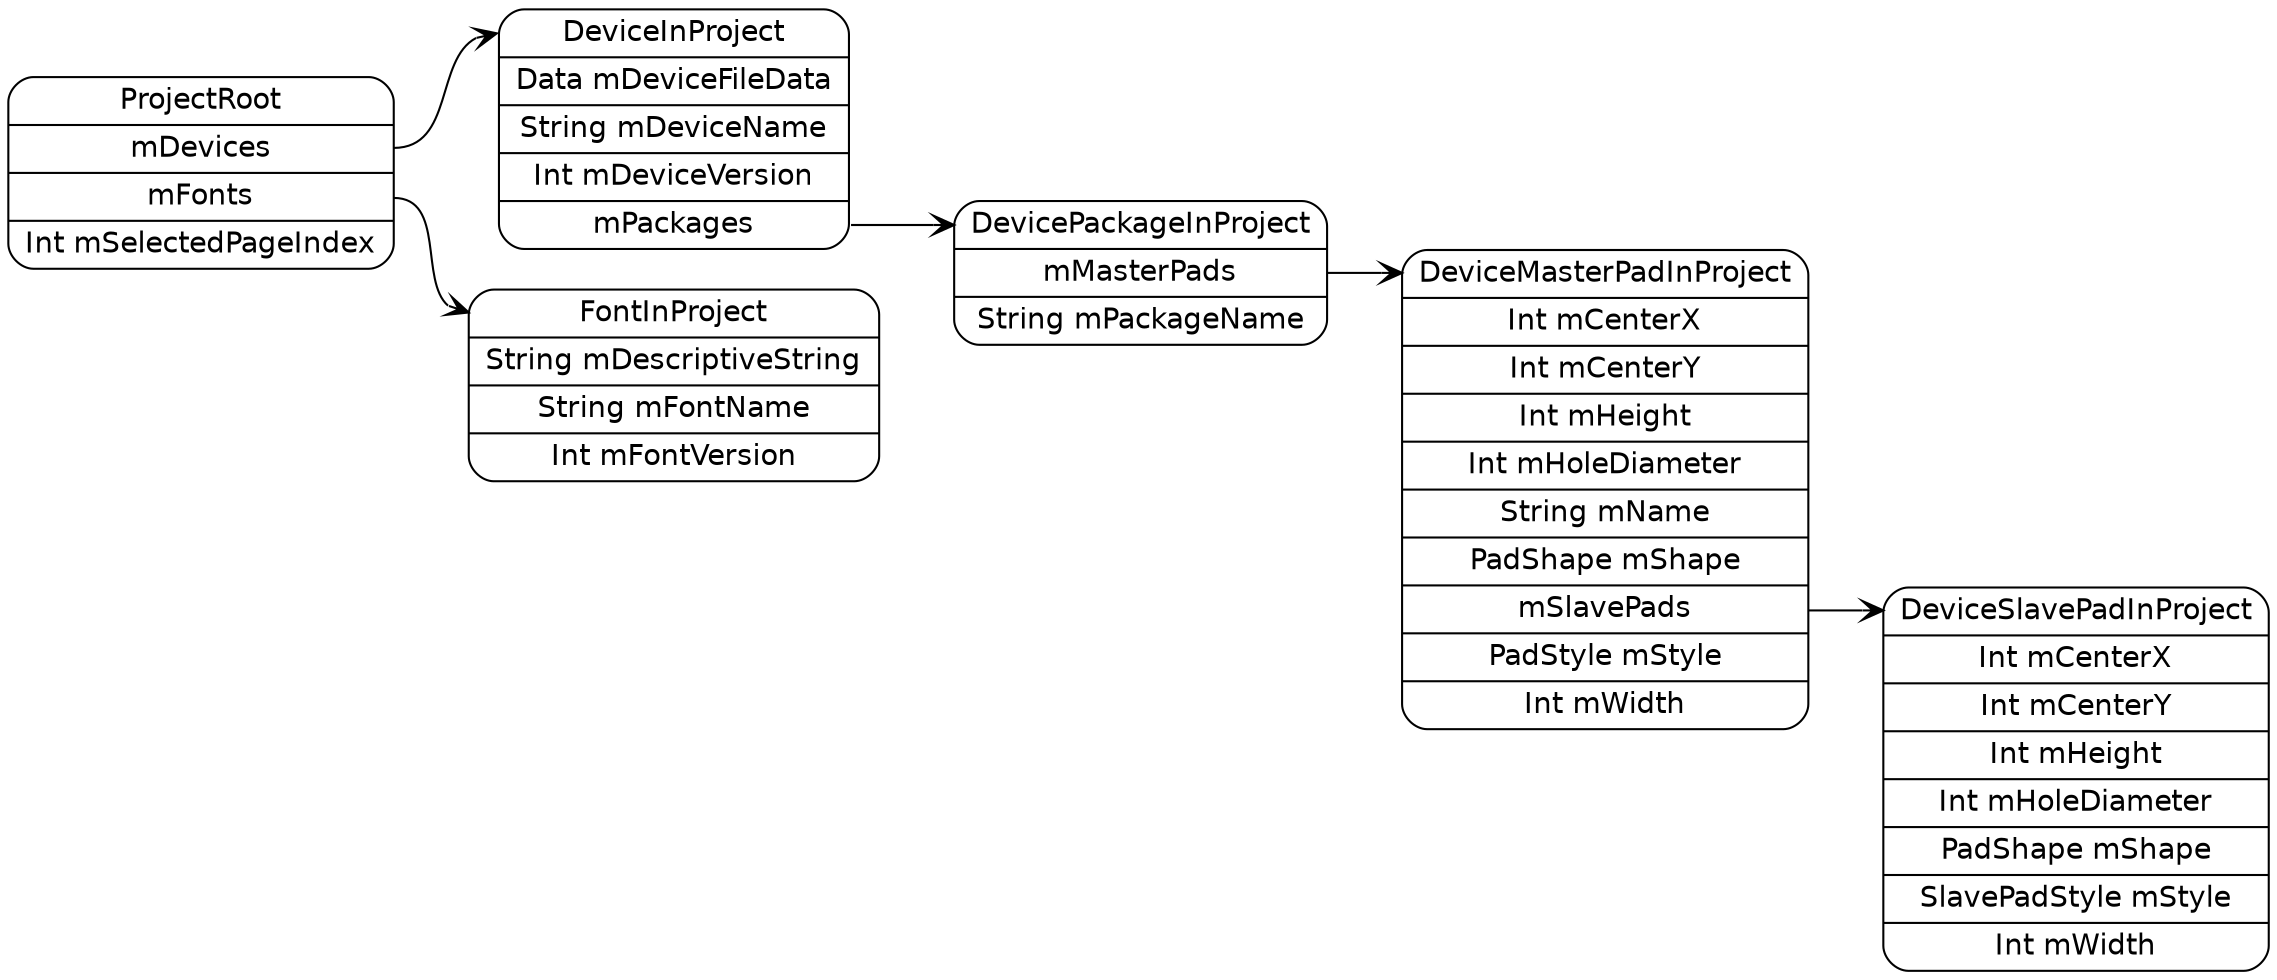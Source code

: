 digraph G {
  rankdir=LR ;
  node [shape=record fontname=helvetica style=rounded] ;
  ProjectRoot[label="<ProjectRoot>ProjectRoot|<mDevices>mDevices|<mFonts>mFonts|Int mSelectedPageIndex"] ;
  FontInProject[label="<FontInProject>FontInProject|String mDescriptiveString|String mFontName|Int mFontVersion"] ;
  DeviceInProject[label="<DeviceInProject>DeviceInProject|Data mDeviceFileData|String mDeviceName|Int mDeviceVersion|<mPackages>mPackages"] ;
  DevicePackageInProject[label="<DevicePackageInProject>DevicePackageInProject|<mMasterPads>mMasterPads|String mPackageName"] ;
  DeviceMasterPadInProject[label="<DeviceMasterPadInProject>DeviceMasterPadInProject|Int mCenterX|Int mCenterY|Int mHeight|Int mHoleDiameter|String mName|PadShape mShape|<mSlavePads>mSlavePads|PadStyle mStyle|Int mWidth"] ;
  DeviceSlavePadInProject[label="<DeviceSlavePadInProject>DeviceSlavePadInProject|Int mCenterX|Int mCenterY|Int mHeight|Int mHoleDiameter|PadShape mShape|SlavePadStyle mStyle|Int mWidth"] ;
  ProjectRoot:mDevices -> DeviceInProject:DeviceInProject [dir=both arrowtail=none arrowhead=vee] ;
  ProjectRoot:mFonts -> FontInProject:FontInProject [dir=both arrowtail=none arrowhead=vee] ;
  DeviceInProject:mPackages -> DevicePackageInProject:DevicePackageInProject [dir=both arrowtail=none arrowhead=vee] ;
  DevicePackageInProject:mMasterPads -> DeviceMasterPadInProject:DeviceMasterPadInProject [dir=both arrowtail=none arrowhead=vee] ;
  DeviceMasterPadInProject:mSlavePads -> DeviceSlavePadInProject:DeviceSlavePadInProject [dir=both arrowtail=none arrowhead=vee] ;
}

